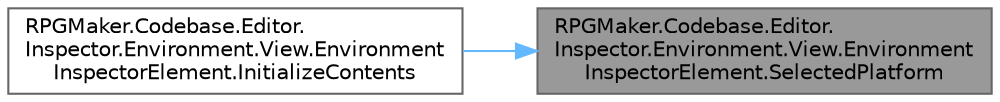 digraph "RPGMaker.Codebase.Editor.Inspector.Environment.View.EnvironmentInspectorElement.SelectedPlatform"
{
 // LATEX_PDF_SIZE
  bgcolor="transparent";
  edge [fontname=Helvetica,fontsize=10,labelfontname=Helvetica,labelfontsize=10];
  node [fontname=Helvetica,fontsize=10,shape=box,height=0.2,width=0.4];
  rankdir="RL";
  Node1 [id="Node000001",label="RPGMaker.Codebase.Editor.\lInspector.Environment.View.Environment\lInspectorElement.SelectedPlatform",height=0.2,width=0.4,color="gray40", fillcolor="grey60", style="filled", fontcolor="black",tooltip="プラットフォームの切り替え"];
  Node1 -> Node2 [id="edge1_Node000001_Node000002",dir="back",color="steelblue1",style="solid",tooltip=" "];
  Node2 [id="Node000002",label="RPGMaker.Codebase.Editor.\lInspector.Environment.View.Environment\lInspectorElement.InitializeContents",height=0.2,width=0.4,color="grey40", fillcolor="white", style="filled",URL="$d1/da8/class_r_p_g_maker_1_1_codebase_1_1_editor_1_1_inspector_1_1_environment_1_1_view_1_1_environment_inspector_element.html#a07fab694b617c9705000ed50e7a7ee4e",tooltip="初期化処理"];
}
